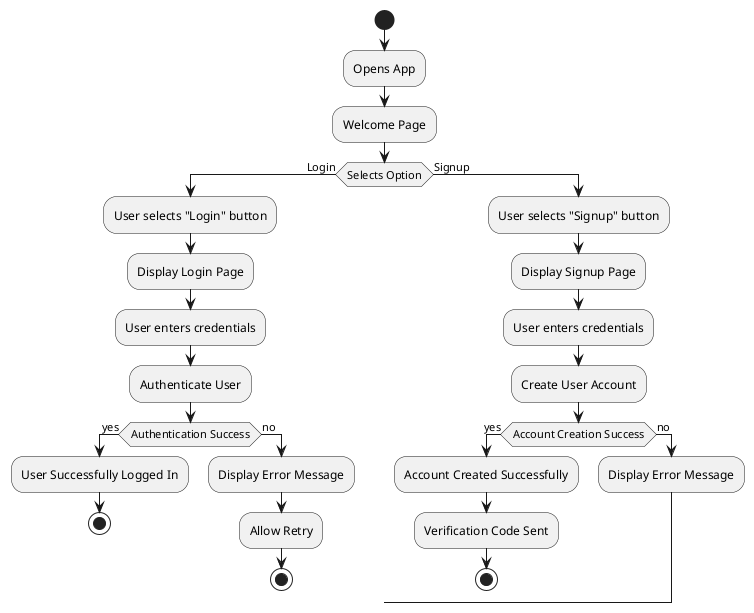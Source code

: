 @startuml

start
:Opens App;
:Welcome Page;

' Decision for user action
if (Selects Option) then (Login)
    :User selects "Login" button;
    :Display Login Page;
    :User enters credentials;
    :Authenticate User;
    if (Authentication Success) then (yes)
        :User Successfully Logged In;
        stop
    else (no)
        :Display Error Message;
        :Allow Retry;
        stop
    endif
else (Signup)
    :User selects "Signup" button;
    :Display Signup Page;
    :User enters credentials;
    :Create User Account;
    if (Account Creation Success) then (yes)
        :Account Created Successfully;
        :Verification Code Sent;
        stop
    else (no)
        :Display Error Message;
        ->[Back]User enters credentials;
    endif
endif

@enduml
